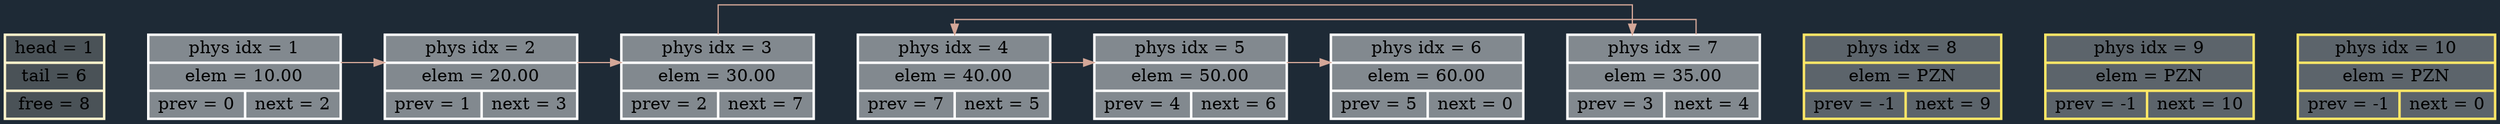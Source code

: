digraph G{
 rankdir=LR;
 splines=ortho;
 graph [bgcolor="#1E2A36"];
 info[shape="record", style="filled", fillcolor="#4A5257", color = "#FFF4CC", penwidth=2.0, label="head = 1 | tail = 6 | free = 8"];
 1[shape="record", style="filled", fillcolor="#82898F", color = "#FFFFFF", penwidth=2.0, label="phys idx = 1 | elem = 10.00 | {prev = 0 | next = 2}"];
 2[shape="record", style="filled", fillcolor="#82898F", color = "#FFFFFF", penwidth=2.0, label="phys idx = 2 | elem = 20.00 | {prev = 1 | next = 3}"];
 3[shape="record", style="filled", fillcolor="#82898F", color = "#FFFFFF", penwidth=2.0, label="phys idx = 3 | elem = 30.00 | {prev = 2 | next = 7}"];
 4[shape="record", style="filled", fillcolor="#82898F", color = "#FFFFFF", penwidth=2.0, label="phys idx = 4 | elem = 40.00 | {prev = 7 | next = 5}"];
 5[shape="record", style="filled", fillcolor="#82898F", color = "#FFFFFF", penwidth=2.0, label="phys idx = 5 | elem = 50.00 | {prev = 4 | next = 6}"];
 6[shape="record", style="filled", fillcolor="#82898F", color = "#FFFFFF", penwidth=2.0, label="phys idx = 6 | elem = 60.00 | {prev = 5 | next = 0}"];
 7[shape="record", style="filled", fillcolor="#82898F", color = "#FFFFFF", penwidth=2.0, label="phys idx = 7 | elem = 35.00 | {prev = 3 | next = 4}"];
 8[shape="record", style="filled", fillcolor="#5C646B", color = "#ffe766", penwidth=2.0, label="phys idx = 8 | elem = PZN | {prev = -1 | next = 9} "];
 9[shape="record", style="filled", fillcolor="#5C646B", color = "#ffe766", penwidth=2.0, label="phys idx = 9 | elem = PZN | {prev = -1 | next = 10} "];
 10[shape="record", style="filled", fillcolor="#5C646B", color = "#ffe766", penwidth=2.0, label="phys idx = 10 | elem = PZN | {prev = -1 | next = 0} "];
 info -> 1 [style="invis", weight=500]
 1 -> 2 [style="invis", weight=500]
 2 -> 3 [style="invis", weight=500]
 3 -> 4 [style="invis", weight=500]
 4 -> 5 [style="invis", weight=500]
 5 -> 6 [style="invis", weight=500]
 6 -> 7 [style="invis", weight=500]
 7 -> 8 [style="invis", weight=1000]
 8 -> 9 [style="invis", weight=500]
 9 -> 10 [style="invis", weight=500]
 1 -> 2 [color = "#D4A798", penwidth = 1, arrowsize = 0.85]
 2 -> 3 [color = "#D4A798", penwidth = 1, arrowsize = 0.85]
 3 -> 7 [color = "#D4A798", penwidth = 1, arrowsize = 0.85]
 4 -> 5 [color = "#D4A798", penwidth = 1, arrowsize = 0.85]
 5 -> 6 [color = "#D4A798", penwidth = 1, arrowsize = 0.85]
 7 -> 4 [color = "#D4A798", penwidth = 1, arrowsize = 0.85]
}
